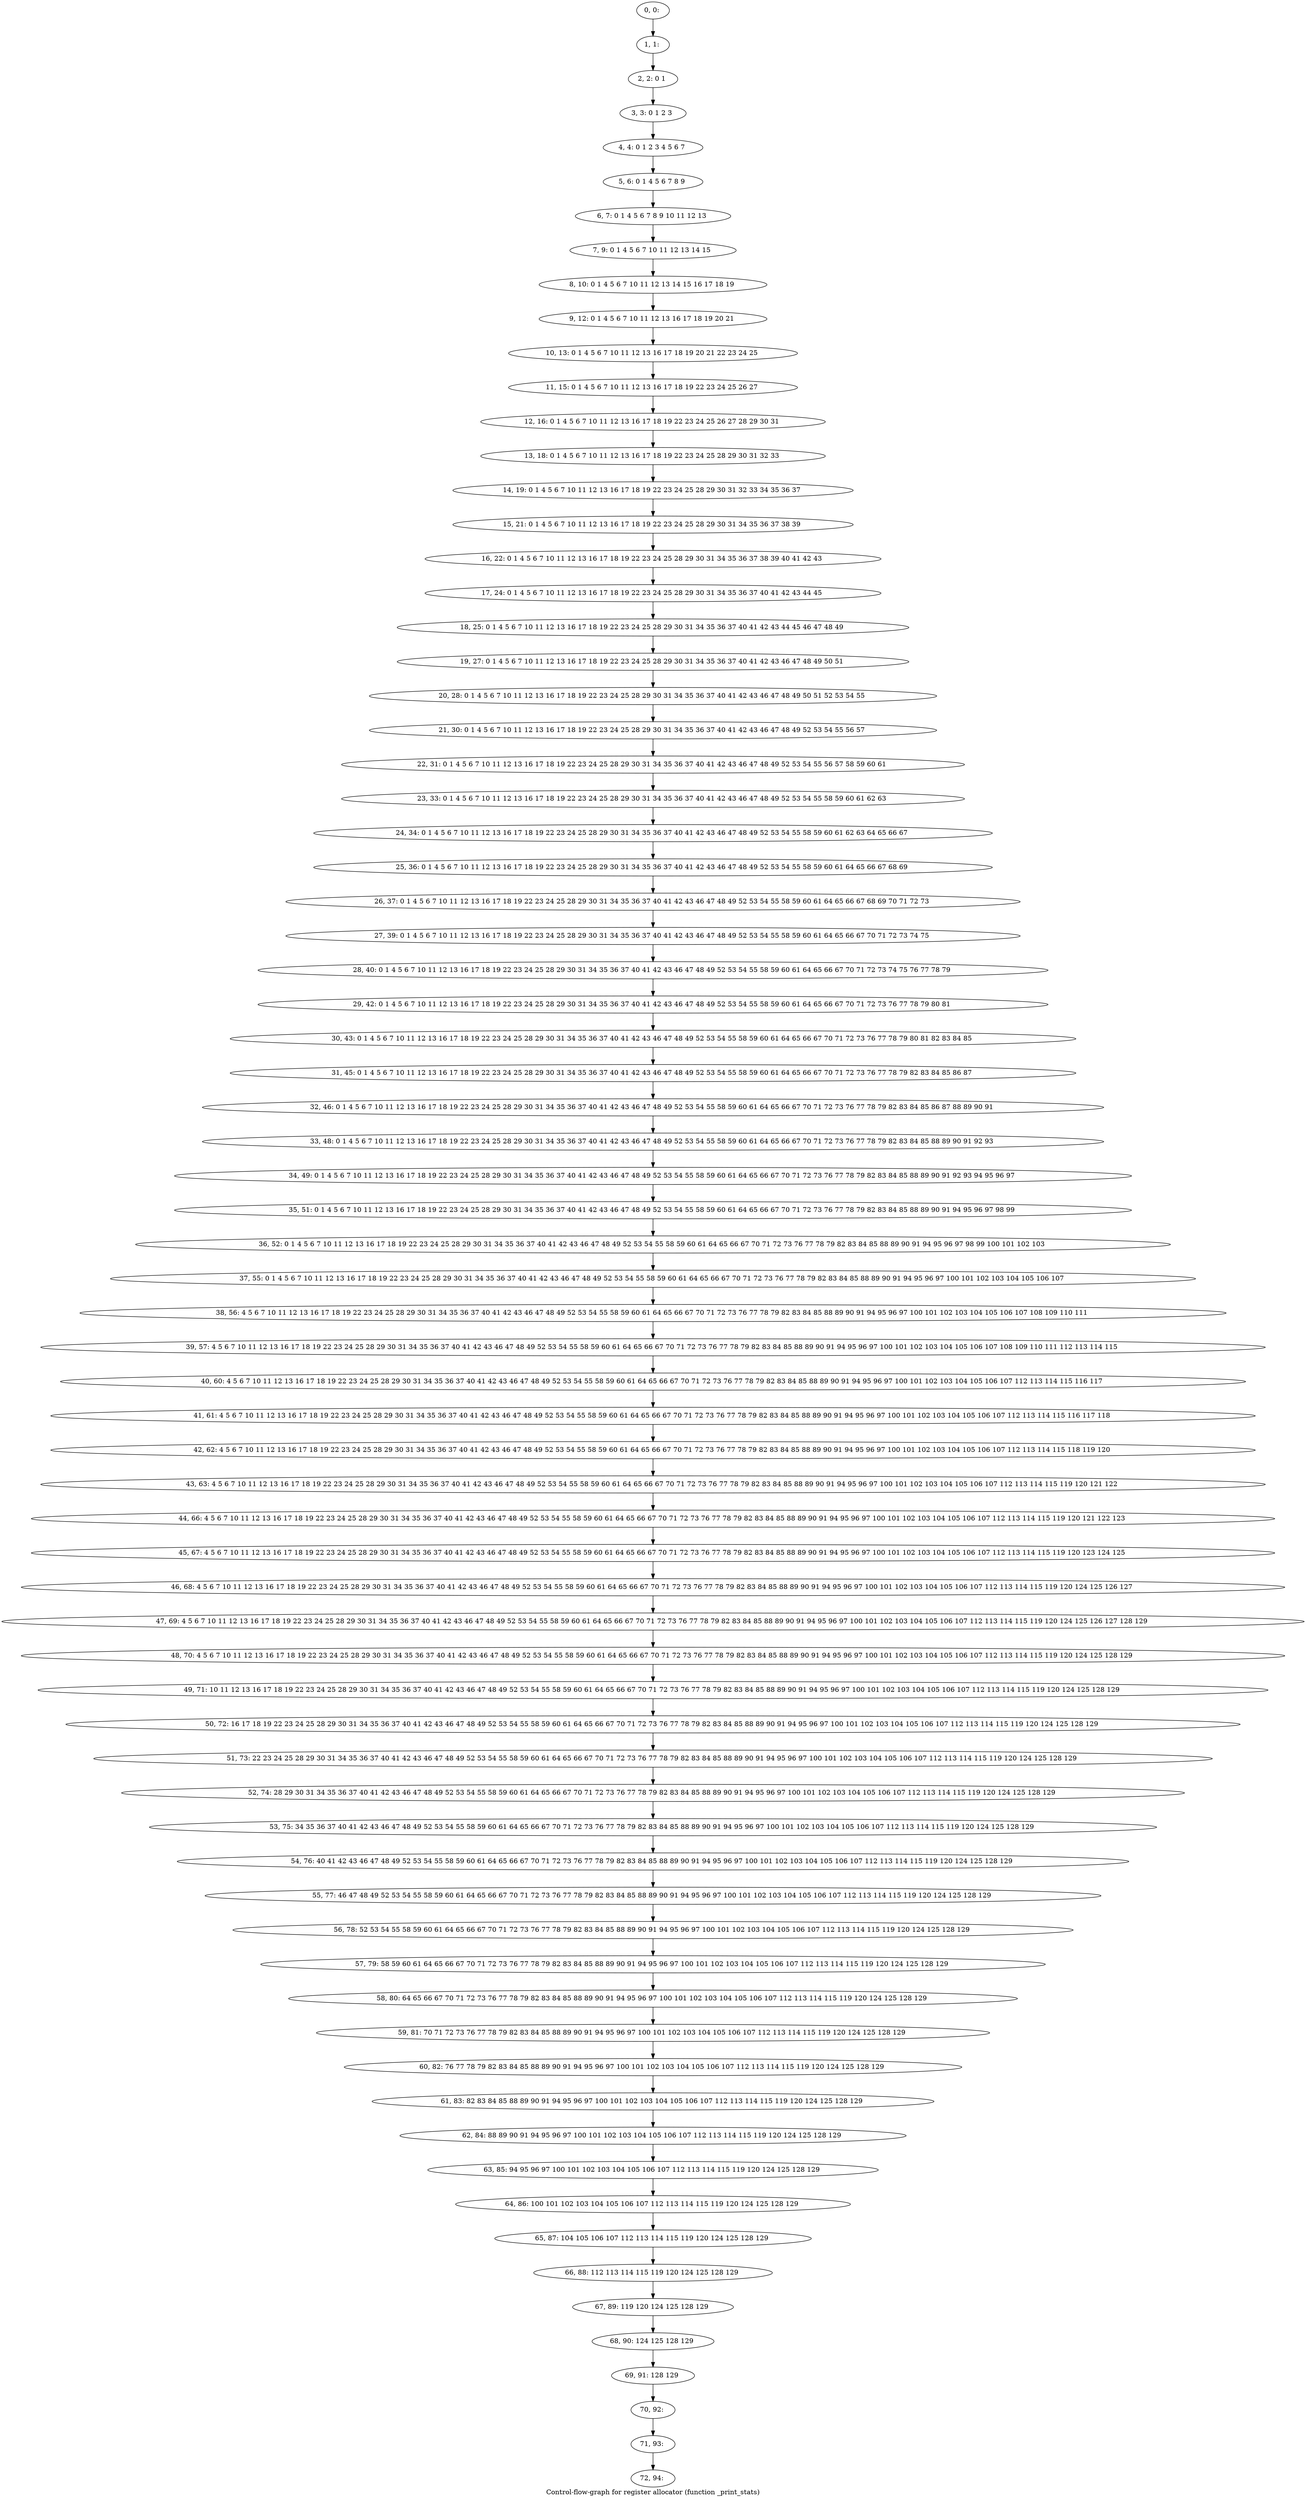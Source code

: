digraph G {
graph [label="Control-flow-graph for register allocator (function _print_stats)"]
0[label="0, 0: "];
1[label="1, 1: "];
2[label="2, 2: 0 1 "];
3[label="3, 3: 0 1 2 3 "];
4[label="4, 4: 0 1 2 3 4 5 6 7 "];
5[label="5, 6: 0 1 4 5 6 7 8 9 "];
6[label="6, 7: 0 1 4 5 6 7 8 9 10 11 12 13 "];
7[label="7, 9: 0 1 4 5 6 7 10 11 12 13 14 15 "];
8[label="8, 10: 0 1 4 5 6 7 10 11 12 13 14 15 16 17 18 19 "];
9[label="9, 12: 0 1 4 5 6 7 10 11 12 13 16 17 18 19 20 21 "];
10[label="10, 13: 0 1 4 5 6 7 10 11 12 13 16 17 18 19 20 21 22 23 24 25 "];
11[label="11, 15: 0 1 4 5 6 7 10 11 12 13 16 17 18 19 22 23 24 25 26 27 "];
12[label="12, 16: 0 1 4 5 6 7 10 11 12 13 16 17 18 19 22 23 24 25 26 27 28 29 30 31 "];
13[label="13, 18: 0 1 4 5 6 7 10 11 12 13 16 17 18 19 22 23 24 25 28 29 30 31 32 33 "];
14[label="14, 19: 0 1 4 5 6 7 10 11 12 13 16 17 18 19 22 23 24 25 28 29 30 31 32 33 34 35 36 37 "];
15[label="15, 21: 0 1 4 5 6 7 10 11 12 13 16 17 18 19 22 23 24 25 28 29 30 31 34 35 36 37 38 39 "];
16[label="16, 22: 0 1 4 5 6 7 10 11 12 13 16 17 18 19 22 23 24 25 28 29 30 31 34 35 36 37 38 39 40 41 42 43 "];
17[label="17, 24: 0 1 4 5 6 7 10 11 12 13 16 17 18 19 22 23 24 25 28 29 30 31 34 35 36 37 40 41 42 43 44 45 "];
18[label="18, 25: 0 1 4 5 6 7 10 11 12 13 16 17 18 19 22 23 24 25 28 29 30 31 34 35 36 37 40 41 42 43 44 45 46 47 48 49 "];
19[label="19, 27: 0 1 4 5 6 7 10 11 12 13 16 17 18 19 22 23 24 25 28 29 30 31 34 35 36 37 40 41 42 43 46 47 48 49 50 51 "];
20[label="20, 28: 0 1 4 5 6 7 10 11 12 13 16 17 18 19 22 23 24 25 28 29 30 31 34 35 36 37 40 41 42 43 46 47 48 49 50 51 52 53 54 55 "];
21[label="21, 30: 0 1 4 5 6 7 10 11 12 13 16 17 18 19 22 23 24 25 28 29 30 31 34 35 36 37 40 41 42 43 46 47 48 49 52 53 54 55 56 57 "];
22[label="22, 31: 0 1 4 5 6 7 10 11 12 13 16 17 18 19 22 23 24 25 28 29 30 31 34 35 36 37 40 41 42 43 46 47 48 49 52 53 54 55 56 57 58 59 60 61 "];
23[label="23, 33: 0 1 4 5 6 7 10 11 12 13 16 17 18 19 22 23 24 25 28 29 30 31 34 35 36 37 40 41 42 43 46 47 48 49 52 53 54 55 58 59 60 61 62 63 "];
24[label="24, 34: 0 1 4 5 6 7 10 11 12 13 16 17 18 19 22 23 24 25 28 29 30 31 34 35 36 37 40 41 42 43 46 47 48 49 52 53 54 55 58 59 60 61 62 63 64 65 66 67 "];
25[label="25, 36: 0 1 4 5 6 7 10 11 12 13 16 17 18 19 22 23 24 25 28 29 30 31 34 35 36 37 40 41 42 43 46 47 48 49 52 53 54 55 58 59 60 61 64 65 66 67 68 69 "];
26[label="26, 37: 0 1 4 5 6 7 10 11 12 13 16 17 18 19 22 23 24 25 28 29 30 31 34 35 36 37 40 41 42 43 46 47 48 49 52 53 54 55 58 59 60 61 64 65 66 67 68 69 70 71 72 73 "];
27[label="27, 39: 0 1 4 5 6 7 10 11 12 13 16 17 18 19 22 23 24 25 28 29 30 31 34 35 36 37 40 41 42 43 46 47 48 49 52 53 54 55 58 59 60 61 64 65 66 67 70 71 72 73 74 75 "];
28[label="28, 40: 0 1 4 5 6 7 10 11 12 13 16 17 18 19 22 23 24 25 28 29 30 31 34 35 36 37 40 41 42 43 46 47 48 49 52 53 54 55 58 59 60 61 64 65 66 67 70 71 72 73 74 75 76 77 78 79 "];
29[label="29, 42: 0 1 4 5 6 7 10 11 12 13 16 17 18 19 22 23 24 25 28 29 30 31 34 35 36 37 40 41 42 43 46 47 48 49 52 53 54 55 58 59 60 61 64 65 66 67 70 71 72 73 76 77 78 79 80 81 "];
30[label="30, 43: 0 1 4 5 6 7 10 11 12 13 16 17 18 19 22 23 24 25 28 29 30 31 34 35 36 37 40 41 42 43 46 47 48 49 52 53 54 55 58 59 60 61 64 65 66 67 70 71 72 73 76 77 78 79 80 81 82 83 84 85 "];
31[label="31, 45: 0 1 4 5 6 7 10 11 12 13 16 17 18 19 22 23 24 25 28 29 30 31 34 35 36 37 40 41 42 43 46 47 48 49 52 53 54 55 58 59 60 61 64 65 66 67 70 71 72 73 76 77 78 79 82 83 84 85 86 87 "];
32[label="32, 46: 0 1 4 5 6 7 10 11 12 13 16 17 18 19 22 23 24 25 28 29 30 31 34 35 36 37 40 41 42 43 46 47 48 49 52 53 54 55 58 59 60 61 64 65 66 67 70 71 72 73 76 77 78 79 82 83 84 85 86 87 88 89 90 91 "];
33[label="33, 48: 0 1 4 5 6 7 10 11 12 13 16 17 18 19 22 23 24 25 28 29 30 31 34 35 36 37 40 41 42 43 46 47 48 49 52 53 54 55 58 59 60 61 64 65 66 67 70 71 72 73 76 77 78 79 82 83 84 85 88 89 90 91 92 93 "];
34[label="34, 49: 0 1 4 5 6 7 10 11 12 13 16 17 18 19 22 23 24 25 28 29 30 31 34 35 36 37 40 41 42 43 46 47 48 49 52 53 54 55 58 59 60 61 64 65 66 67 70 71 72 73 76 77 78 79 82 83 84 85 88 89 90 91 92 93 94 95 96 97 "];
35[label="35, 51: 0 1 4 5 6 7 10 11 12 13 16 17 18 19 22 23 24 25 28 29 30 31 34 35 36 37 40 41 42 43 46 47 48 49 52 53 54 55 58 59 60 61 64 65 66 67 70 71 72 73 76 77 78 79 82 83 84 85 88 89 90 91 94 95 96 97 98 99 "];
36[label="36, 52: 0 1 4 5 6 7 10 11 12 13 16 17 18 19 22 23 24 25 28 29 30 31 34 35 36 37 40 41 42 43 46 47 48 49 52 53 54 55 58 59 60 61 64 65 66 67 70 71 72 73 76 77 78 79 82 83 84 85 88 89 90 91 94 95 96 97 98 99 100 101 102 103 "];
37[label="37, 55: 0 1 4 5 6 7 10 11 12 13 16 17 18 19 22 23 24 25 28 29 30 31 34 35 36 37 40 41 42 43 46 47 48 49 52 53 54 55 58 59 60 61 64 65 66 67 70 71 72 73 76 77 78 79 82 83 84 85 88 89 90 91 94 95 96 97 100 101 102 103 104 105 106 107 "];
38[label="38, 56: 4 5 6 7 10 11 12 13 16 17 18 19 22 23 24 25 28 29 30 31 34 35 36 37 40 41 42 43 46 47 48 49 52 53 54 55 58 59 60 61 64 65 66 67 70 71 72 73 76 77 78 79 82 83 84 85 88 89 90 91 94 95 96 97 100 101 102 103 104 105 106 107 108 109 110 111 "];
39[label="39, 57: 4 5 6 7 10 11 12 13 16 17 18 19 22 23 24 25 28 29 30 31 34 35 36 37 40 41 42 43 46 47 48 49 52 53 54 55 58 59 60 61 64 65 66 67 70 71 72 73 76 77 78 79 82 83 84 85 88 89 90 91 94 95 96 97 100 101 102 103 104 105 106 107 108 109 110 111 112 113 114 115 "];
40[label="40, 60: 4 5 6 7 10 11 12 13 16 17 18 19 22 23 24 25 28 29 30 31 34 35 36 37 40 41 42 43 46 47 48 49 52 53 54 55 58 59 60 61 64 65 66 67 70 71 72 73 76 77 78 79 82 83 84 85 88 89 90 91 94 95 96 97 100 101 102 103 104 105 106 107 112 113 114 115 116 117 "];
41[label="41, 61: 4 5 6 7 10 11 12 13 16 17 18 19 22 23 24 25 28 29 30 31 34 35 36 37 40 41 42 43 46 47 48 49 52 53 54 55 58 59 60 61 64 65 66 67 70 71 72 73 76 77 78 79 82 83 84 85 88 89 90 91 94 95 96 97 100 101 102 103 104 105 106 107 112 113 114 115 116 117 118 "];
42[label="42, 62: 4 5 6 7 10 11 12 13 16 17 18 19 22 23 24 25 28 29 30 31 34 35 36 37 40 41 42 43 46 47 48 49 52 53 54 55 58 59 60 61 64 65 66 67 70 71 72 73 76 77 78 79 82 83 84 85 88 89 90 91 94 95 96 97 100 101 102 103 104 105 106 107 112 113 114 115 118 119 120 "];
43[label="43, 63: 4 5 6 7 10 11 12 13 16 17 18 19 22 23 24 25 28 29 30 31 34 35 36 37 40 41 42 43 46 47 48 49 52 53 54 55 58 59 60 61 64 65 66 67 70 71 72 73 76 77 78 79 82 83 84 85 88 89 90 91 94 95 96 97 100 101 102 103 104 105 106 107 112 113 114 115 119 120 121 122 "];
44[label="44, 66: 4 5 6 7 10 11 12 13 16 17 18 19 22 23 24 25 28 29 30 31 34 35 36 37 40 41 42 43 46 47 48 49 52 53 54 55 58 59 60 61 64 65 66 67 70 71 72 73 76 77 78 79 82 83 84 85 88 89 90 91 94 95 96 97 100 101 102 103 104 105 106 107 112 113 114 115 119 120 121 122 123 "];
45[label="45, 67: 4 5 6 7 10 11 12 13 16 17 18 19 22 23 24 25 28 29 30 31 34 35 36 37 40 41 42 43 46 47 48 49 52 53 54 55 58 59 60 61 64 65 66 67 70 71 72 73 76 77 78 79 82 83 84 85 88 89 90 91 94 95 96 97 100 101 102 103 104 105 106 107 112 113 114 115 119 120 123 124 125 "];
46[label="46, 68: 4 5 6 7 10 11 12 13 16 17 18 19 22 23 24 25 28 29 30 31 34 35 36 37 40 41 42 43 46 47 48 49 52 53 54 55 58 59 60 61 64 65 66 67 70 71 72 73 76 77 78 79 82 83 84 85 88 89 90 91 94 95 96 97 100 101 102 103 104 105 106 107 112 113 114 115 119 120 124 125 126 127 "];
47[label="47, 69: 4 5 6 7 10 11 12 13 16 17 18 19 22 23 24 25 28 29 30 31 34 35 36 37 40 41 42 43 46 47 48 49 52 53 54 55 58 59 60 61 64 65 66 67 70 71 72 73 76 77 78 79 82 83 84 85 88 89 90 91 94 95 96 97 100 101 102 103 104 105 106 107 112 113 114 115 119 120 124 125 126 127 128 129 "];
48[label="48, 70: 4 5 6 7 10 11 12 13 16 17 18 19 22 23 24 25 28 29 30 31 34 35 36 37 40 41 42 43 46 47 48 49 52 53 54 55 58 59 60 61 64 65 66 67 70 71 72 73 76 77 78 79 82 83 84 85 88 89 90 91 94 95 96 97 100 101 102 103 104 105 106 107 112 113 114 115 119 120 124 125 128 129 "];
49[label="49, 71: 10 11 12 13 16 17 18 19 22 23 24 25 28 29 30 31 34 35 36 37 40 41 42 43 46 47 48 49 52 53 54 55 58 59 60 61 64 65 66 67 70 71 72 73 76 77 78 79 82 83 84 85 88 89 90 91 94 95 96 97 100 101 102 103 104 105 106 107 112 113 114 115 119 120 124 125 128 129 "];
50[label="50, 72: 16 17 18 19 22 23 24 25 28 29 30 31 34 35 36 37 40 41 42 43 46 47 48 49 52 53 54 55 58 59 60 61 64 65 66 67 70 71 72 73 76 77 78 79 82 83 84 85 88 89 90 91 94 95 96 97 100 101 102 103 104 105 106 107 112 113 114 115 119 120 124 125 128 129 "];
51[label="51, 73: 22 23 24 25 28 29 30 31 34 35 36 37 40 41 42 43 46 47 48 49 52 53 54 55 58 59 60 61 64 65 66 67 70 71 72 73 76 77 78 79 82 83 84 85 88 89 90 91 94 95 96 97 100 101 102 103 104 105 106 107 112 113 114 115 119 120 124 125 128 129 "];
52[label="52, 74: 28 29 30 31 34 35 36 37 40 41 42 43 46 47 48 49 52 53 54 55 58 59 60 61 64 65 66 67 70 71 72 73 76 77 78 79 82 83 84 85 88 89 90 91 94 95 96 97 100 101 102 103 104 105 106 107 112 113 114 115 119 120 124 125 128 129 "];
53[label="53, 75: 34 35 36 37 40 41 42 43 46 47 48 49 52 53 54 55 58 59 60 61 64 65 66 67 70 71 72 73 76 77 78 79 82 83 84 85 88 89 90 91 94 95 96 97 100 101 102 103 104 105 106 107 112 113 114 115 119 120 124 125 128 129 "];
54[label="54, 76: 40 41 42 43 46 47 48 49 52 53 54 55 58 59 60 61 64 65 66 67 70 71 72 73 76 77 78 79 82 83 84 85 88 89 90 91 94 95 96 97 100 101 102 103 104 105 106 107 112 113 114 115 119 120 124 125 128 129 "];
55[label="55, 77: 46 47 48 49 52 53 54 55 58 59 60 61 64 65 66 67 70 71 72 73 76 77 78 79 82 83 84 85 88 89 90 91 94 95 96 97 100 101 102 103 104 105 106 107 112 113 114 115 119 120 124 125 128 129 "];
56[label="56, 78: 52 53 54 55 58 59 60 61 64 65 66 67 70 71 72 73 76 77 78 79 82 83 84 85 88 89 90 91 94 95 96 97 100 101 102 103 104 105 106 107 112 113 114 115 119 120 124 125 128 129 "];
57[label="57, 79: 58 59 60 61 64 65 66 67 70 71 72 73 76 77 78 79 82 83 84 85 88 89 90 91 94 95 96 97 100 101 102 103 104 105 106 107 112 113 114 115 119 120 124 125 128 129 "];
58[label="58, 80: 64 65 66 67 70 71 72 73 76 77 78 79 82 83 84 85 88 89 90 91 94 95 96 97 100 101 102 103 104 105 106 107 112 113 114 115 119 120 124 125 128 129 "];
59[label="59, 81: 70 71 72 73 76 77 78 79 82 83 84 85 88 89 90 91 94 95 96 97 100 101 102 103 104 105 106 107 112 113 114 115 119 120 124 125 128 129 "];
60[label="60, 82: 76 77 78 79 82 83 84 85 88 89 90 91 94 95 96 97 100 101 102 103 104 105 106 107 112 113 114 115 119 120 124 125 128 129 "];
61[label="61, 83: 82 83 84 85 88 89 90 91 94 95 96 97 100 101 102 103 104 105 106 107 112 113 114 115 119 120 124 125 128 129 "];
62[label="62, 84: 88 89 90 91 94 95 96 97 100 101 102 103 104 105 106 107 112 113 114 115 119 120 124 125 128 129 "];
63[label="63, 85: 94 95 96 97 100 101 102 103 104 105 106 107 112 113 114 115 119 120 124 125 128 129 "];
64[label="64, 86: 100 101 102 103 104 105 106 107 112 113 114 115 119 120 124 125 128 129 "];
65[label="65, 87: 104 105 106 107 112 113 114 115 119 120 124 125 128 129 "];
66[label="66, 88: 112 113 114 115 119 120 124 125 128 129 "];
67[label="67, 89: 119 120 124 125 128 129 "];
68[label="68, 90: 124 125 128 129 "];
69[label="69, 91: 128 129 "];
70[label="70, 92: "];
71[label="71, 93: "];
72[label="72, 94: "];
0->1 ;
1->2 ;
2->3 ;
3->4 ;
4->5 ;
5->6 ;
6->7 ;
7->8 ;
8->9 ;
9->10 ;
10->11 ;
11->12 ;
12->13 ;
13->14 ;
14->15 ;
15->16 ;
16->17 ;
17->18 ;
18->19 ;
19->20 ;
20->21 ;
21->22 ;
22->23 ;
23->24 ;
24->25 ;
25->26 ;
26->27 ;
27->28 ;
28->29 ;
29->30 ;
30->31 ;
31->32 ;
32->33 ;
33->34 ;
34->35 ;
35->36 ;
36->37 ;
37->38 ;
38->39 ;
39->40 ;
40->41 ;
41->42 ;
42->43 ;
43->44 ;
44->45 ;
45->46 ;
46->47 ;
47->48 ;
48->49 ;
49->50 ;
50->51 ;
51->52 ;
52->53 ;
53->54 ;
54->55 ;
55->56 ;
56->57 ;
57->58 ;
58->59 ;
59->60 ;
60->61 ;
61->62 ;
62->63 ;
63->64 ;
64->65 ;
65->66 ;
66->67 ;
67->68 ;
68->69 ;
69->70 ;
70->71 ;
71->72 ;
}
